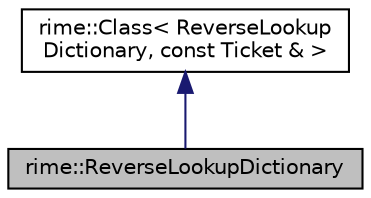 digraph "rime::ReverseLookupDictionary"
{
  edge [fontname="Helvetica",fontsize="10",labelfontname="Helvetica",labelfontsize="10"];
  node [fontname="Helvetica",fontsize="10",shape=record];
  Node1 [label="rime::ReverseLookupDictionary",height=0.2,width=0.4,color="black", fillcolor="grey75", style="filled" fontcolor="black"];
  Node2 -> Node1 [dir="back",color="midnightblue",fontsize="10",style="solid",fontname="Helvetica"];
  Node2 [label="rime::Class\< ReverseLookup\lDictionary, const Ticket & \>",height=0.2,width=0.4,color="black", fillcolor="white", style="filled",URL="$a00017.html"];
}
